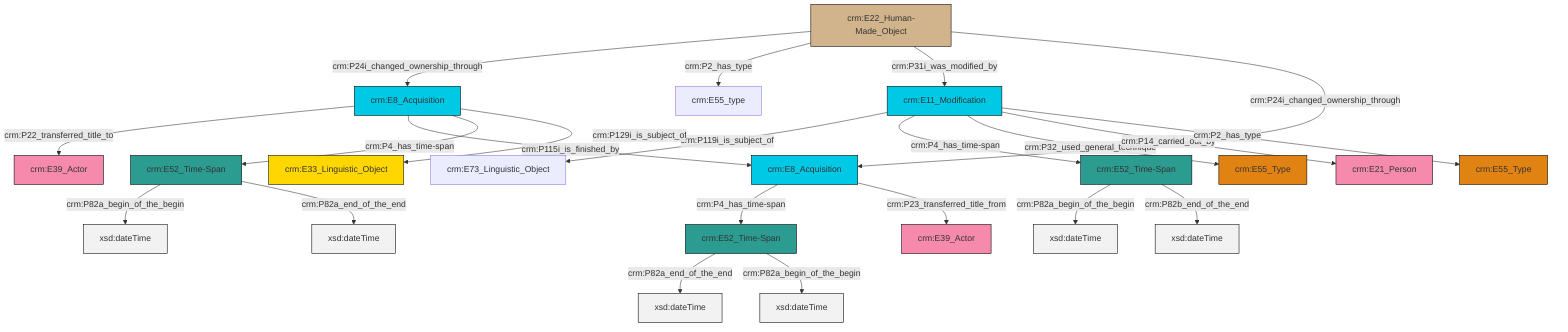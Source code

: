 graph TD
classDef Literal fill:#f2f2f2,stroke:#000000;
classDef CRM_Entity fill:#FFFFFF,stroke:#000000;
classDef Temporal_Entity fill:#00C9E6, stroke:#000000;
classDef Type fill:#E18312, stroke:#000000;
classDef Time-Span fill:#2C9C91, stroke:#000000;
classDef Appellation fill:#FFEB7F, stroke:#000000;
classDef Place fill:#008836, stroke:#000000;
classDef Persistent_Item fill:#B266B2, stroke:#000000;
classDef Conceptual_Object fill:#FFD700, stroke:#000000;
classDef Physical_Thing fill:#D2B48C, stroke:#000000;
classDef Actor fill:#f58aad, stroke:#000000;
classDef PC_Classes fill:#4ce600, stroke:#000000;
classDef Multi fill:#cccccc,stroke:#000000;

2["crm:E8_Acquisition"]:::Temporal_Entity -->|crm:P22_transferred_title_to| 3["crm:E39_Actor"]:::Actor
2["crm:E8_Acquisition"]:::Temporal_Entity -->|crm:P115i_is_finished_by| 8["crm:E8_Acquisition"]:::Temporal_Entity
2["crm:E8_Acquisition"]:::Temporal_Entity -->|crm:P4_has_time-span| 10["crm:E52_Time-Span"]:::Time-Span
8["crm:E8_Acquisition"]:::Temporal_Entity -->|crm:P4_has_time-span| 11["crm:E52_Time-Span"]:::Time-Span
11["crm:E52_Time-Span"]:::Time-Span -->|crm:P82a_end_of_the_end| 12[xsd:dateTime]:::Literal
14["crm:E11_Modification"]:::Temporal_Entity -->|crm:P119i_is_subject_of| 0["crm:E73_Linguistic_Object"]:::Default
15["crm:E22_Human-Made_Object"]:::Physical_Thing -->|crm:P24i_changed_ownership_through| 2["crm:E8_Acquisition"]:::Temporal_Entity
15["crm:E22_Human-Made_Object"]:::Physical_Thing -->|crm:P2_has_type| 4["crm:E55_type"]:::Default
8["crm:E8_Acquisition"]:::Temporal_Entity -->|crm:P23_transferred_title_from| 19["crm:E39_Actor"]:::Actor
2["crm:E8_Acquisition"]:::Temporal_Entity -->|crm:P129i_is_subject_of| 20["crm:E33_Linguistic_Object"]:::Conceptual_Object
11["crm:E52_Time-Span"]:::Time-Span -->|crm:P82a_begin_of_the_begin| 21[xsd:dateTime]:::Literal
10["crm:E52_Time-Span"]:::Time-Span -->|crm:P82a_begin_of_the_begin| 22[xsd:dateTime]:::Literal
23["crm:E52_Time-Span"]:::Time-Span -->|crm:P82a_begin_of_the_begin| 24[xsd:dateTime]:::Literal
14["crm:E11_Modification"]:::Temporal_Entity -->|crm:P4_has_time-span| 23["crm:E52_Time-Span"]:::Time-Span
15["crm:E22_Human-Made_Object"]:::Physical_Thing -->|crm:P31i_was_modified_by| 14["crm:E11_Modification"]:::Temporal_Entity
10["crm:E52_Time-Span"]:::Time-Span -->|crm:P82a_end_of_the_end| 27[xsd:dateTime]:::Literal
15["crm:E22_Human-Made_Object"]:::Physical_Thing -->|crm:P24i_changed_ownership_through| 8["crm:E8_Acquisition"]:::Temporal_Entity
23["crm:E52_Time-Span"]:::Time-Span -->|crm:P82b_end_of_the_end| 30[xsd:dateTime]:::Literal
14["crm:E11_Modification"]:::Temporal_Entity -->|crm:P32_used_general_technique| 32["crm:E55_Type"]:::Type
14["crm:E11_Modification"]:::Temporal_Entity -->|crm:P14_carried_out_by| 6["crm:E21_Person"]:::Actor
14["crm:E11_Modification"]:::Temporal_Entity -->|crm:P2_has_type| 34["crm:E55_Type"]:::Type